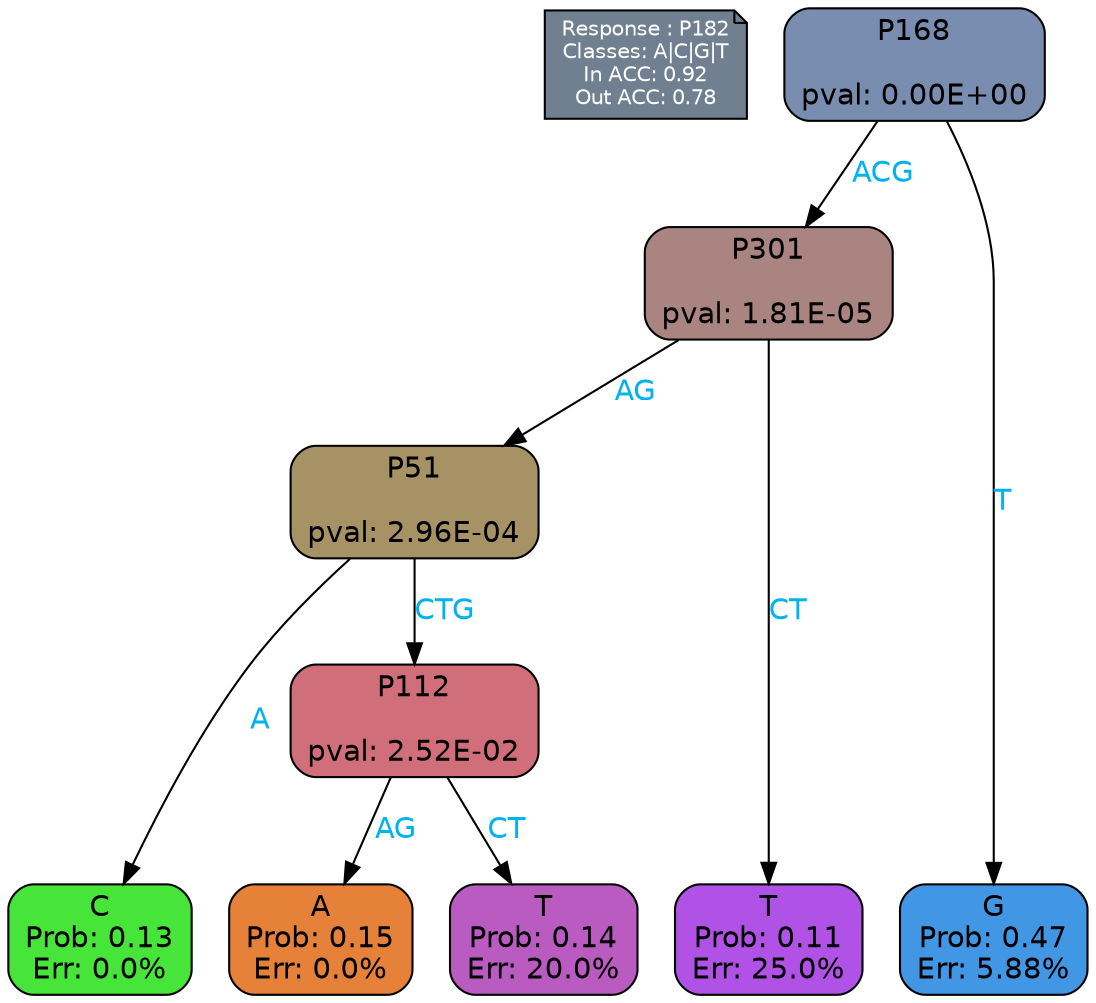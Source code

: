 digraph Tree {
node [shape=box, style="filled, rounded", color="black", fontname=helvetica] ;
graph [ranksep=equally, splines=polylines, bgcolor=transparent, dpi=600] ;
edge [fontname=helvetica] ;
LEGEND [label="Response : P182
Classes: A|C|G|T
In ACC: 0.92
Out ACC: 0.78
",shape=note,align=left,style=filled,fillcolor="slategray",fontcolor="white",fontsize=10];1 [label="P168

pval: 0.00E+00", fillcolor="#788db0"] ;
2 [label="P301

pval: 1.81E-05", fillcolor="#a98481"] ;
3 [label="P51

pval: 2.96E-04", fillcolor="#a79266"] ;
4 [label="C
Prob: 0.13
Err: 0.0%", fillcolor="#47e539"] ;
5 [label="P112

pval: 2.52E-02", fillcolor="#d06f7a"] ;
6 [label="A
Prob: 0.15
Err: 0.0%", fillcolor="#e58139"] ;
7 [label="T
Prob: 0.14
Err: 20.0%", fillcolor="#ba5bc2"] ;
8 [label="T
Prob: 0.11
Err: 25.0%", fillcolor="#af52e5"] ;
9 [label="G
Prob: 0.47
Err: 5.88%", fillcolor="#4297e5"] ;
1 -> 9 [label="T",fontcolor=deepskyblue2] ;
1 -> 2 [label="ACG",fontcolor=deepskyblue2] ;
2 -> 8 [label="CT",fontcolor=deepskyblue2] ;
2 -> 3 [label="AG",fontcolor=deepskyblue2] ;
3 -> 4 [label="A",fontcolor=deepskyblue2] ;
3 -> 5 [label="CTG",fontcolor=deepskyblue2] ;
5 -> 6 [label="AG",fontcolor=deepskyblue2] ;
5 -> 7 [label="CT",fontcolor=deepskyblue2] ;
{rank = same; 4;6;7;8;9;}{rank = same; LEGEND;1;}}